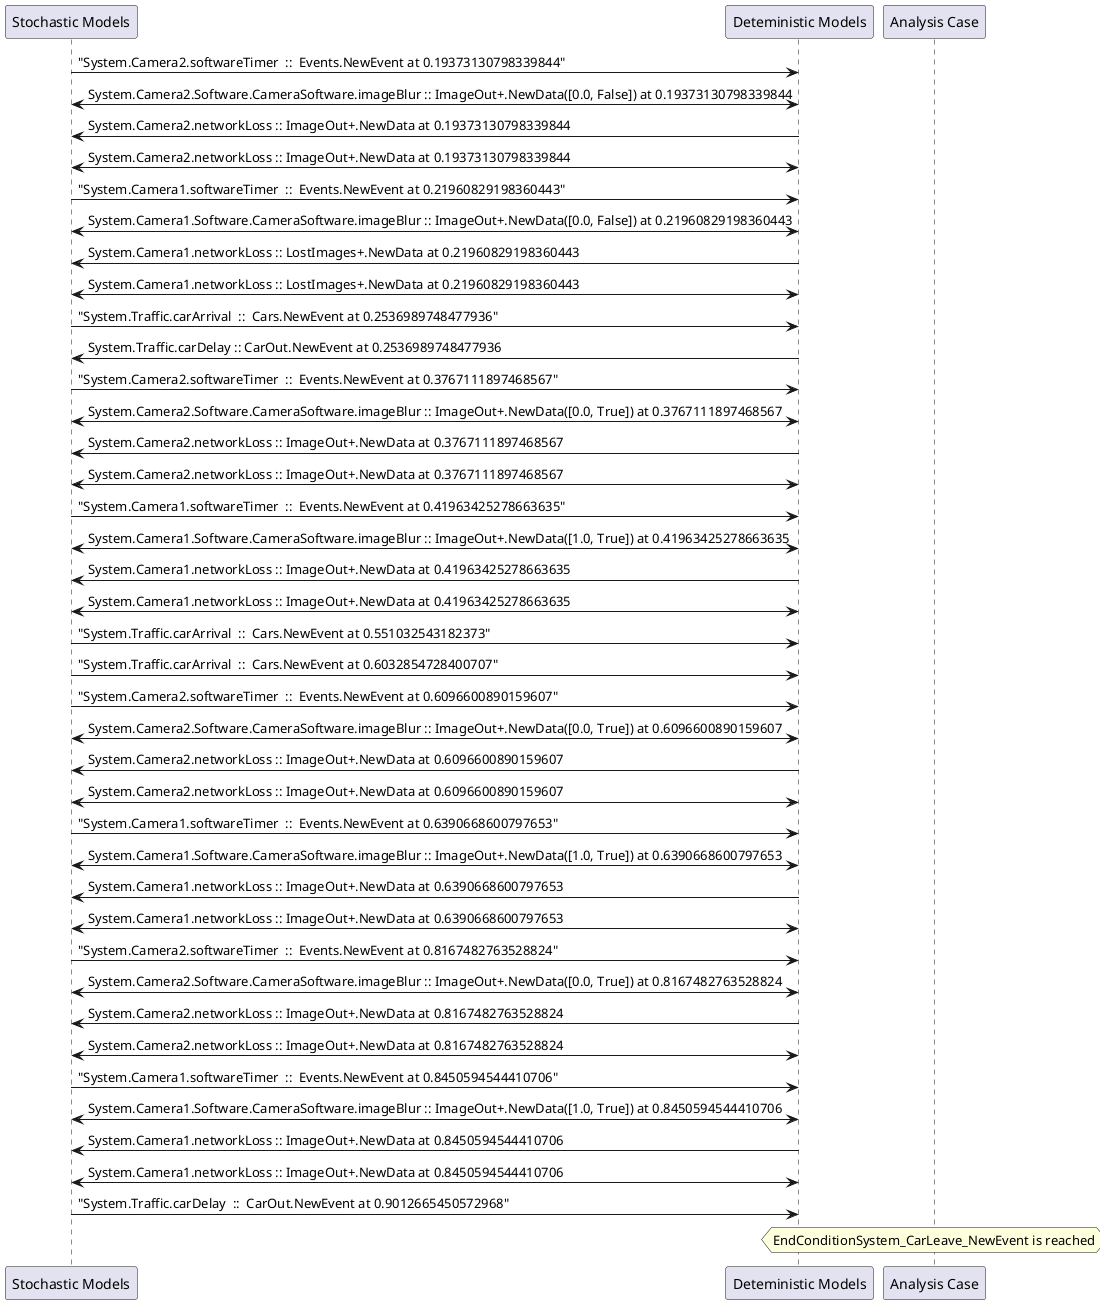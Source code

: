 
	@startuml
	participant "Stochastic Models" as stochmodel
	participant "Deteministic Models" as detmodel
	participant "Analysis Case" as analysis
	{8401_stop} stochmodel -> detmodel : "System.Camera2.softwareTimer  ::  Events.NewEvent at 0.19373130798339844"
detmodel <-> stochmodel : System.Camera2.Software.CameraSoftware.imageBlur :: ImageOut+.NewData([0.0, False]) at 0.19373130798339844
detmodel -> stochmodel : System.Camera2.networkLoss :: ImageOut+.NewData at 0.19373130798339844
detmodel <-> stochmodel : System.Camera2.networkLoss :: ImageOut+.NewData at 0.19373130798339844
{8386_stop} stochmodel -> detmodel : "System.Camera1.softwareTimer  ::  Events.NewEvent at 0.21960829198360443"
detmodel <-> stochmodel : System.Camera1.Software.CameraSoftware.imageBlur :: ImageOut+.NewData([0.0, False]) at 0.21960829198360443
detmodel -> stochmodel : System.Camera1.networkLoss :: LostImages+.NewData at 0.21960829198360443
detmodel <-> stochmodel : System.Camera1.networkLoss :: LostImages+.NewData at 0.21960829198360443
{8416_stop} stochmodel -> detmodel : "System.Traffic.carArrival  ::  Cars.NewEvent at 0.2536989748477936"
{8427_start} detmodel -> stochmodel : System.Traffic.carDelay :: CarOut.NewEvent at 0.2536989748477936
{8402_stop} stochmodel -> detmodel : "System.Camera2.softwareTimer  ::  Events.NewEvent at 0.3767111897468567"
detmodel <-> stochmodel : System.Camera2.Software.CameraSoftware.imageBlur :: ImageOut+.NewData([0.0, True]) at 0.3767111897468567
detmodel -> stochmodel : System.Camera2.networkLoss :: ImageOut+.NewData at 0.3767111897468567
detmodel <-> stochmodel : System.Camera2.networkLoss :: ImageOut+.NewData at 0.3767111897468567
{8387_stop} stochmodel -> detmodel : "System.Camera1.softwareTimer  ::  Events.NewEvent at 0.41963425278663635"
detmodel <-> stochmodel : System.Camera1.Software.CameraSoftware.imageBlur :: ImageOut+.NewData([1.0, True]) at 0.41963425278663635
detmodel -> stochmodel : System.Camera1.networkLoss :: ImageOut+.NewData at 0.41963425278663635
detmodel <-> stochmodel : System.Camera1.networkLoss :: ImageOut+.NewData at 0.41963425278663635
{8417_stop} stochmodel -> detmodel : "System.Traffic.carArrival  ::  Cars.NewEvent at 0.551032543182373"
{8418_stop} stochmodel -> detmodel : "System.Traffic.carArrival  ::  Cars.NewEvent at 0.6032854728400707"
{8403_stop} stochmodel -> detmodel : "System.Camera2.softwareTimer  ::  Events.NewEvent at 0.6096600890159607"
detmodel <-> stochmodel : System.Camera2.Software.CameraSoftware.imageBlur :: ImageOut+.NewData([0.0, True]) at 0.6096600890159607
detmodel -> stochmodel : System.Camera2.networkLoss :: ImageOut+.NewData at 0.6096600890159607
detmodel <-> stochmodel : System.Camera2.networkLoss :: ImageOut+.NewData at 0.6096600890159607
{8388_stop} stochmodel -> detmodel : "System.Camera1.softwareTimer  ::  Events.NewEvent at 0.6390668600797653"
detmodel <-> stochmodel : System.Camera1.Software.CameraSoftware.imageBlur :: ImageOut+.NewData([1.0, True]) at 0.6390668600797653
detmodel -> stochmodel : System.Camera1.networkLoss :: ImageOut+.NewData at 0.6390668600797653
detmodel <-> stochmodel : System.Camera1.networkLoss :: ImageOut+.NewData at 0.6390668600797653
{8404_stop} stochmodel -> detmodel : "System.Camera2.softwareTimer  ::  Events.NewEvent at 0.8167482763528824"
detmodel <-> stochmodel : System.Camera2.Software.CameraSoftware.imageBlur :: ImageOut+.NewData([0.0, True]) at 0.8167482763528824
detmodel -> stochmodel : System.Camera2.networkLoss :: ImageOut+.NewData at 0.8167482763528824
detmodel <-> stochmodel : System.Camera2.networkLoss :: ImageOut+.NewData at 0.8167482763528824
{8389_stop} stochmodel -> detmodel : "System.Camera1.softwareTimer  ::  Events.NewEvent at 0.8450594544410706"
detmodel <-> stochmodel : System.Camera1.Software.CameraSoftware.imageBlur :: ImageOut+.NewData([1.0, True]) at 0.8450594544410706
detmodel -> stochmodel : System.Camera1.networkLoss :: ImageOut+.NewData at 0.8450594544410706
detmodel <-> stochmodel : System.Camera1.networkLoss :: ImageOut+.NewData at 0.8450594544410706
{8427_stop} stochmodel -> detmodel : "System.Traffic.carDelay  ::  CarOut.NewEvent at 0.9012665450572968"
{8427_start} <-> {8427_stop} : delay
hnote over analysis 
EndConditionSystem_CarLeave_NewEvent is reached
endnote
@enduml